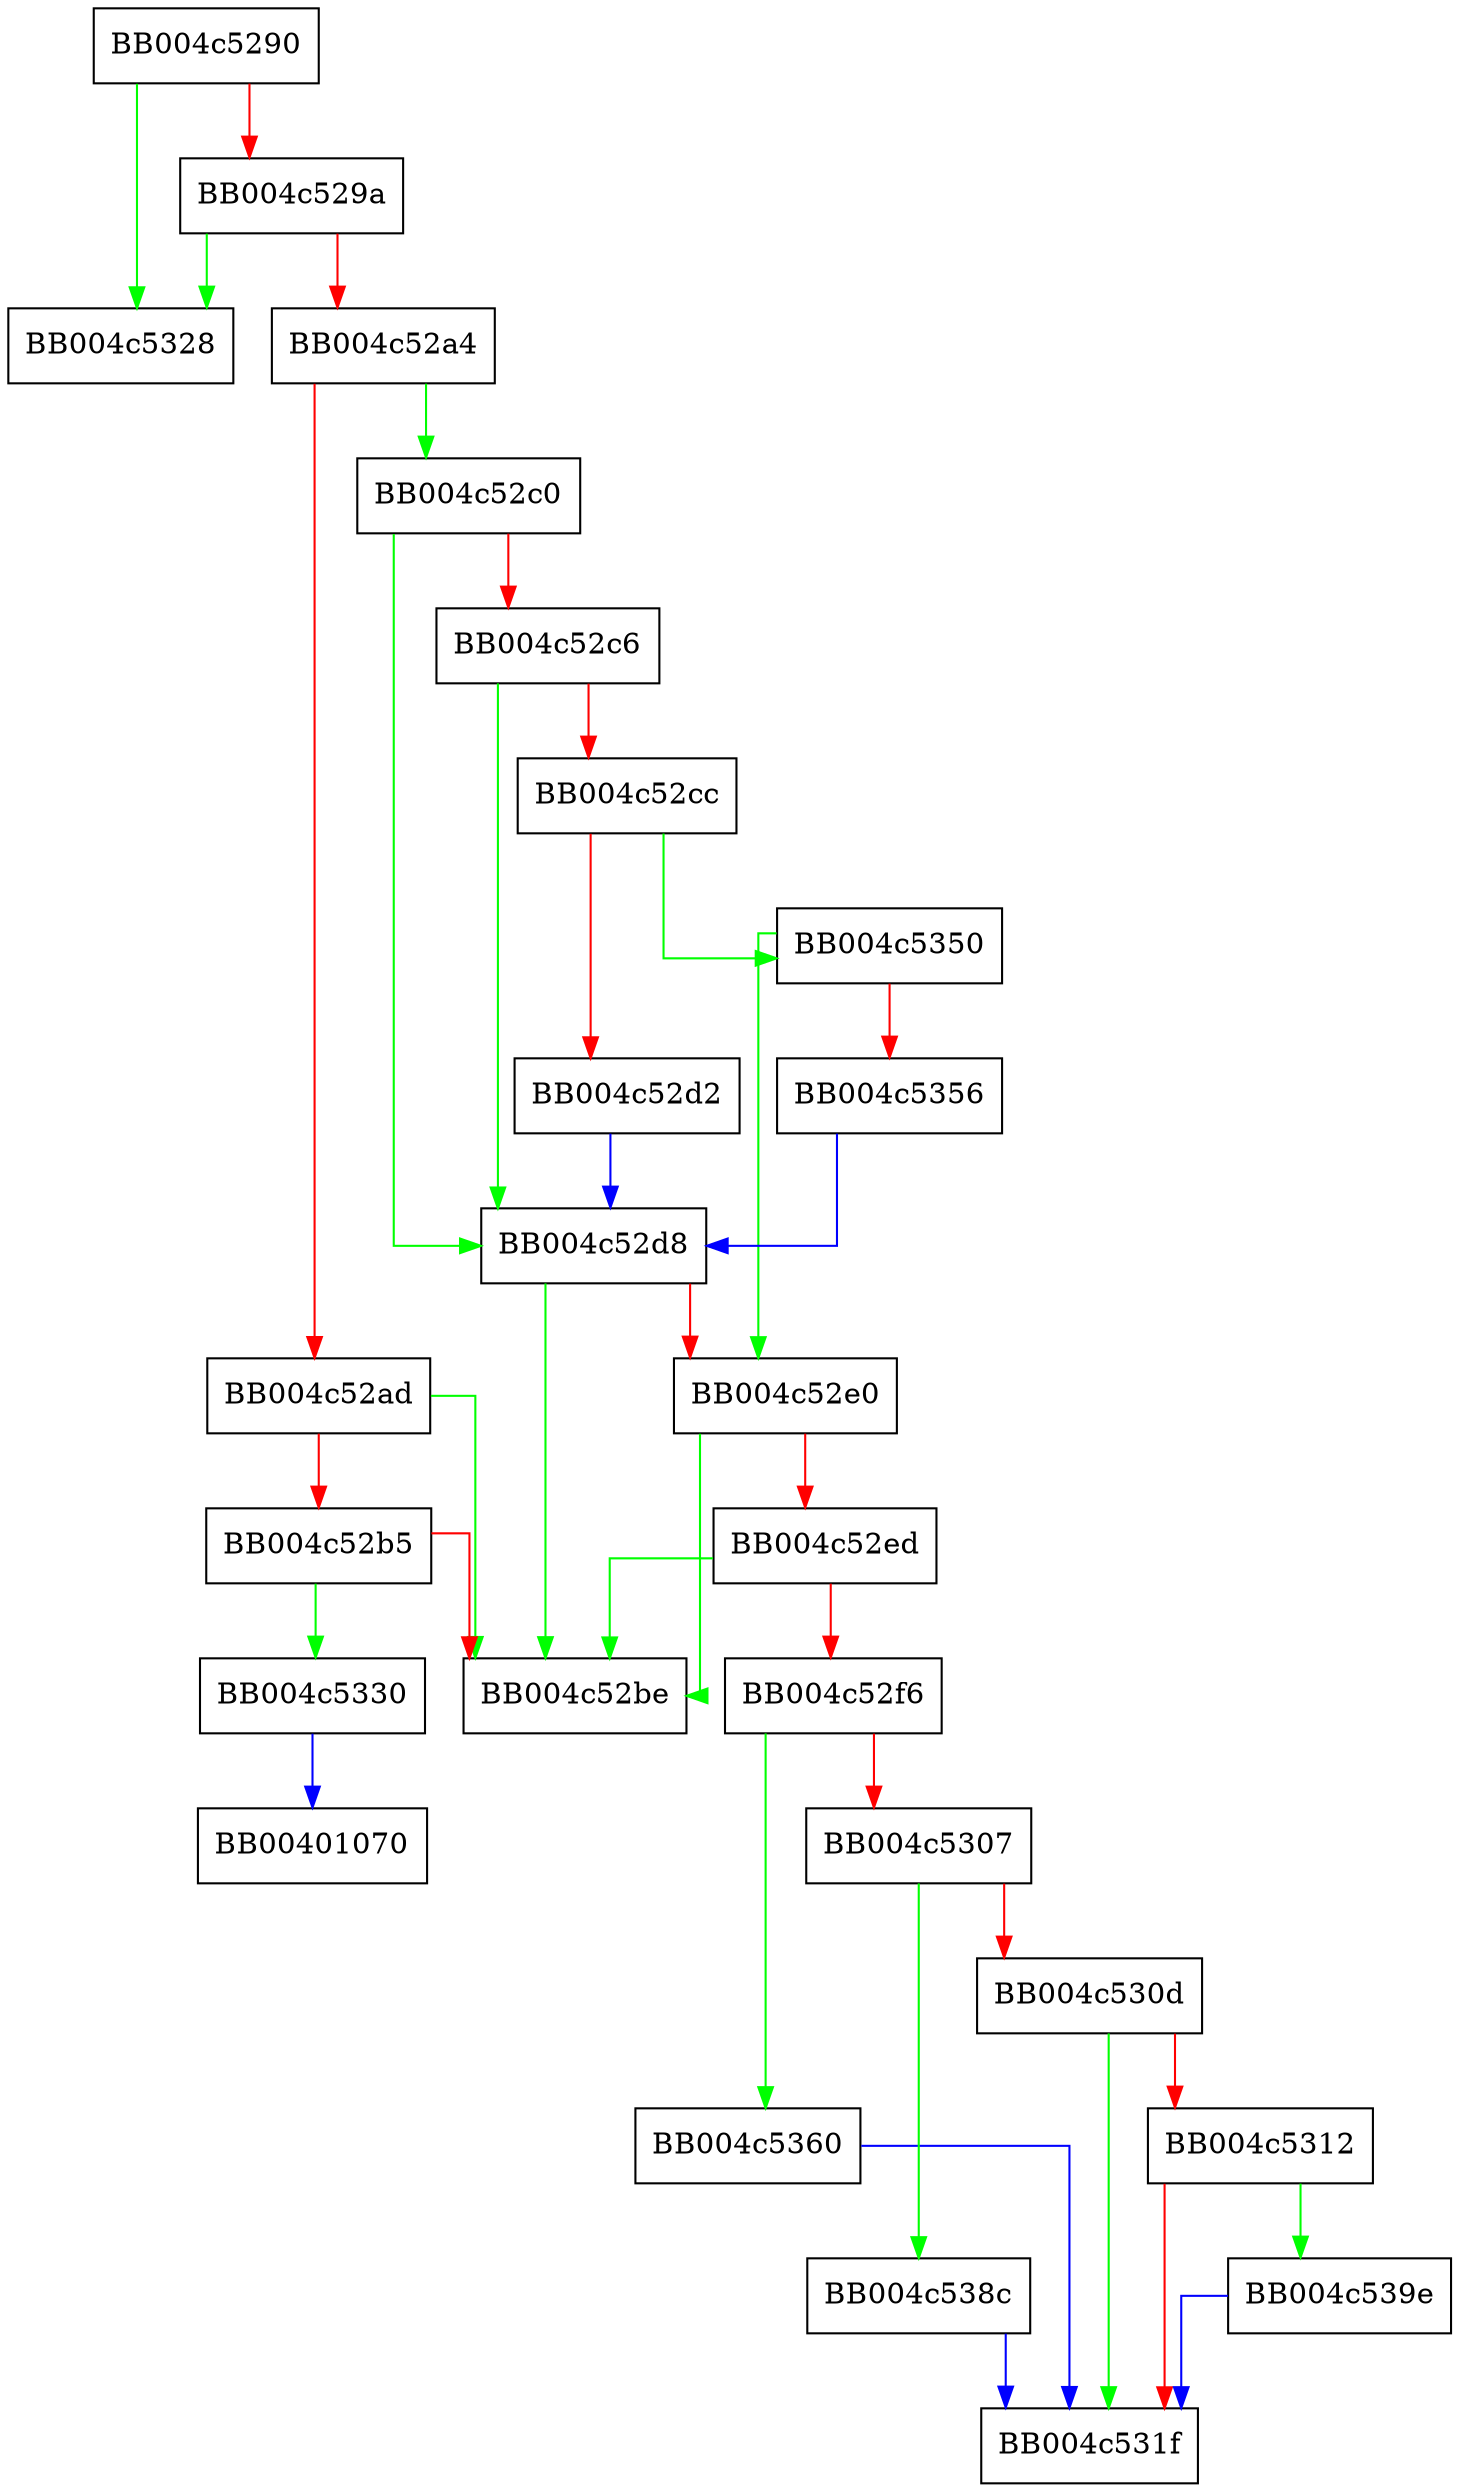 digraph ossl_quic_wire_get_pkt_hdr_dst_conn_id {
  node [shape="box"];
  graph [splines=ortho];
  BB004c5290 -> BB004c5328 [color="green"];
  BB004c5290 -> BB004c529a [color="red"];
  BB004c529a -> BB004c5328 [color="green"];
  BB004c529a -> BB004c52a4 [color="red"];
  BB004c52a4 -> BB004c52c0 [color="green"];
  BB004c52a4 -> BB004c52ad [color="red"];
  BB004c52ad -> BB004c52be [color="green"];
  BB004c52ad -> BB004c52b5 [color="red"];
  BB004c52b5 -> BB004c5330 [color="green"];
  BB004c52b5 -> BB004c52be [color="red"];
  BB004c52c0 -> BB004c52d8 [color="green"];
  BB004c52c0 -> BB004c52c6 [color="red"];
  BB004c52c6 -> BB004c52d8 [color="green"];
  BB004c52c6 -> BB004c52cc [color="red"];
  BB004c52cc -> BB004c5350 [color="green"];
  BB004c52cc -> BB004c52d2 [color="red"];
  BB004c52d2 -> BB004c52d8 [color="blue"];
  BB004c52d8 -> BB004c52be [color="green"];
  BB004c52d8 -> BB004c52e0 [color="red"];
  BB004c52e0 -> BB004c52be [color="green"];
  BB004c52e0 -> BB004c52ed [color="red"];
  BB004c52ed -> BB004c52be [color="green"];
  BB004c52ed -> BB004c52f6 [color="red"];
  BB004c52f6 -> BB004c5360 [color="green"];
  BB004c52f6 -> BB004c5307 [color="red"];
  BB004c5307 -> BB004c538c [color="green"];
  BB004c5307 -> BB004c530d [color="red"];
  BB004c530d -> BB004c531f [color="green"];
  BB004c530d -> BB004c5312 [color="red"];
  BB004c5312 -> BB004c539e [color="green"];
  BB004c5312 -> BB004c531f [color="red"];
  BB004c5330 -> BB00401070 [color="blue"];
  BB004c5350 -> BB004c52e0 [color="green"];
  BB004c5350 -> BB004c5356 [color="red"];
  BB004c5356 -> BB004c52d8 [color="blue"];
  BB004c5360 -> BB004c531f [color="blue"];
  BB004c538c -> BB004c531f [color="blue"];
  BB004c539e -> BB004c531f [color="blue"];
}